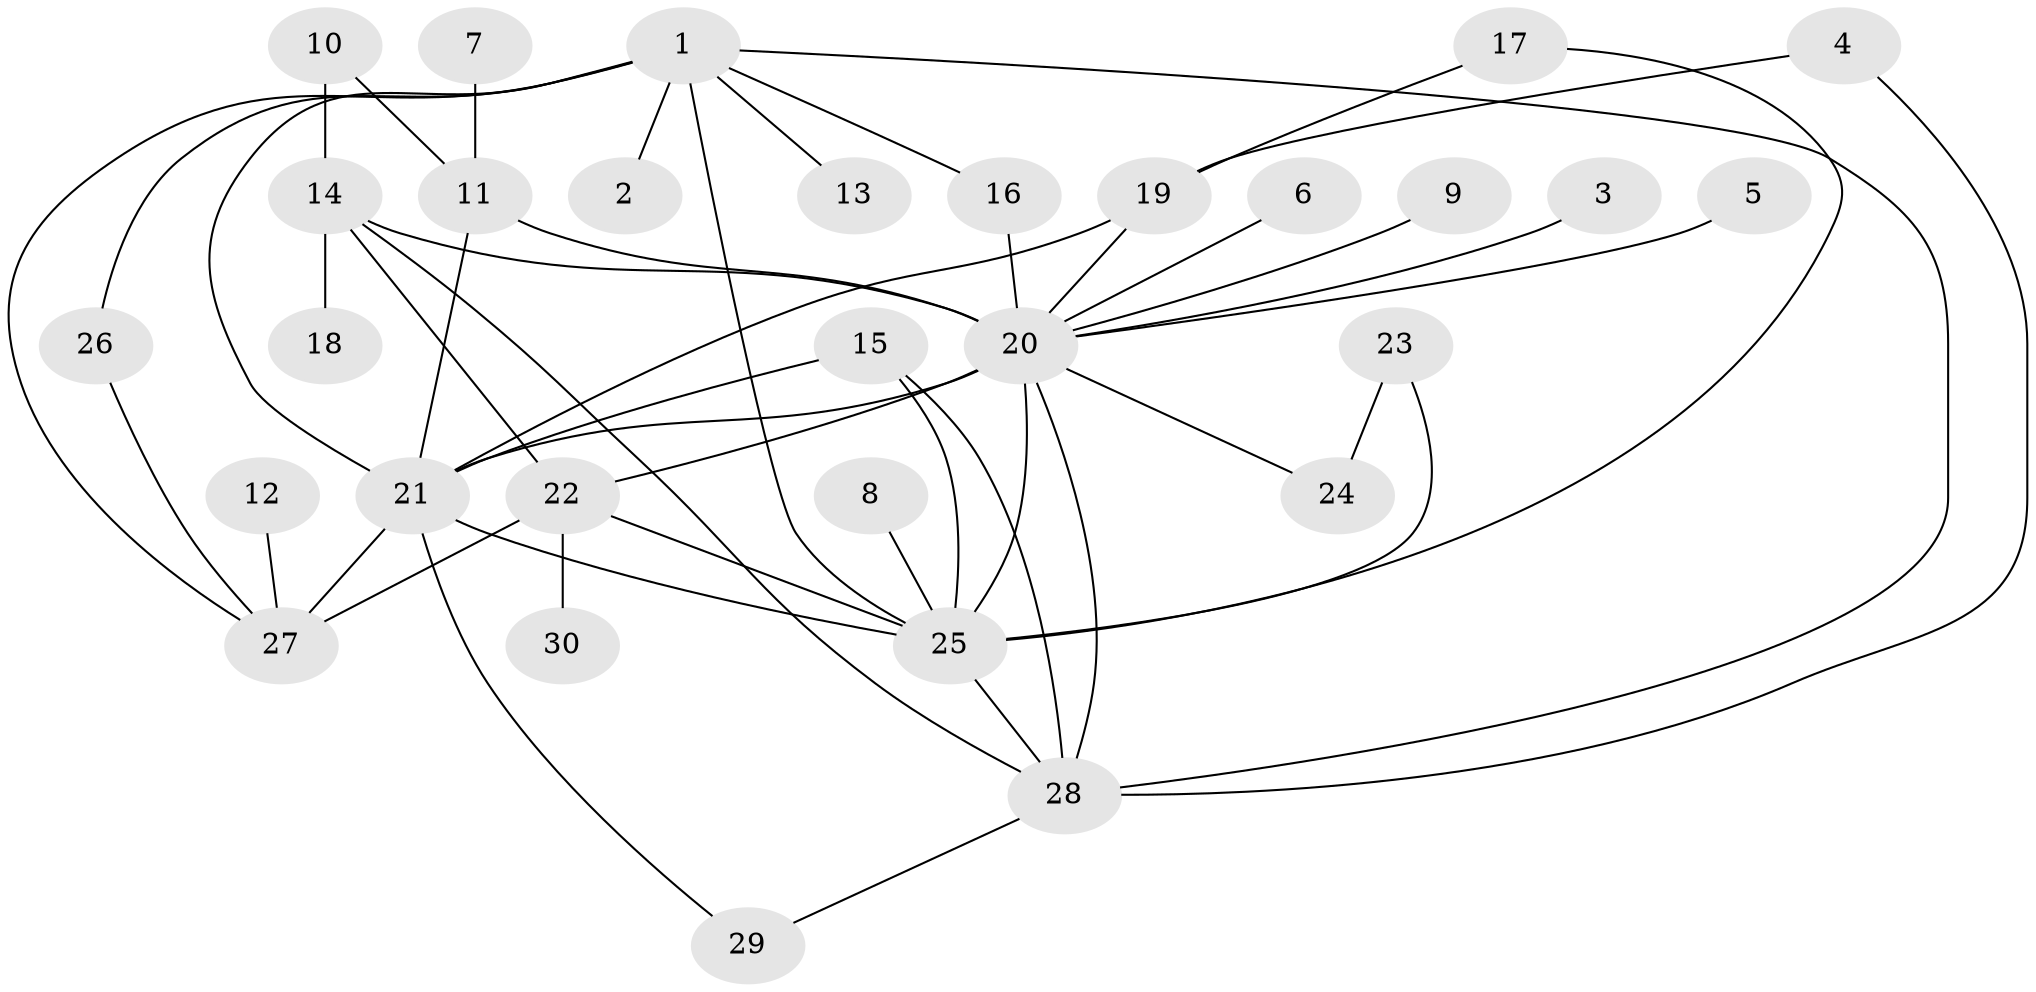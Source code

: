 // original degree distribution, {3: 0.1, 8: 0.016666666666666666, 2: 0.16666666666666666, 1: 0.45, 4: 0.06666666666666667, 21: 0.016666666666666666, 9: 0.016666666666666666, 10: 0.03333333333333333, 5: 0.11666666666666667, 6: 0.016666666666666666}
// Generated by graph-tools (version 1.1) at 2025/25/03/09/25 03:25:55]
// undirected, 30 vertices, 49 edges
graph export_dot {
graph [start="1"]
  node [color=gray90,style=filled];
  1;
  2;
  3;
  4;
  5;
  6;
  7;
  8;
  9;
  10;
  11;
  12;
  13;
  14;
  15;
  16;
  17;
  18;
  19;
  20;
  21;
  22;
  23;
  24;
  25;
  26;
  27;
  28;
  29;
  30;
  1 -- 2 [weight=1.0];
  1 -- 13 [weight=1.0];
  1 -- 16 [weight=1.0];
  1 -- 21 [weight=1.0];
  1 -- 25 [weight=1.0];
  1 -- 26 [weight=1.0];
  1 -- 27 [weight=1.0];
  1 -- 28 [weight=1.0];
  3 -- 20 [weight=1.0];
  4 -- 19 [weight=1.0];
  4 -- 28 [weight=1.0];
  5 -- 20 [weight=1.0];
  6 -- 20 [weight=1.0];
  7 -- 11 [weight=1.0];
  8 -- 25 [weight=1.0];
  9 -- 20 [weight=1.0];
  10 -- 11 [weight=1.0];
  10 -- 14 [weight=1.0];
  11 -- 20 [weight=2.0];
  11 -- 21 [weight=1.0];
  12 -- 27 [weight=1.0];
  14 -- 18 [weight=1.0];
  14 -- 20 [weight=1.0];
  14 -- 22 [weight=1.0];
  14 -- 28 [weight=1.0];
  15 -- 21 [weight=1.0];
  15 -- 25 [weight=1.0];
  15 -- 28 [weight=1.0];
  16 -- 20 [weight=2.0];
  17 -- 19 [weight=1.0];
  17 -- 25 [weight=1.0];
  19 -- 20 [weight=1.0];
  19 -- 21 [weight=1.0];
  20 -- 21 [weight=2.0];
  20 -- 22 [weight=3.0];
  20 -- 24 [weight=1.0];
  20 -- 25 [weight=1.0];
  20 -- 28 [weight=1.0];
  21 -- 25 [weight=1.0];
  21 -- 27 [weight=1.0];
  21 -- 29 [weight=1.0];
  22 -- 25 [weight=1.0];
  22 -- 27 [weight=2.0];
  22 -- 30 [weight=1.0];
  23 -- 24 [weight=1.0];
  23 -- 25 [weight=1.0];
  25 -- 28 [weight=1.0];
  26 -- 27 [weight=1.0];
  28 -- 29 [weight=1.0];
}
